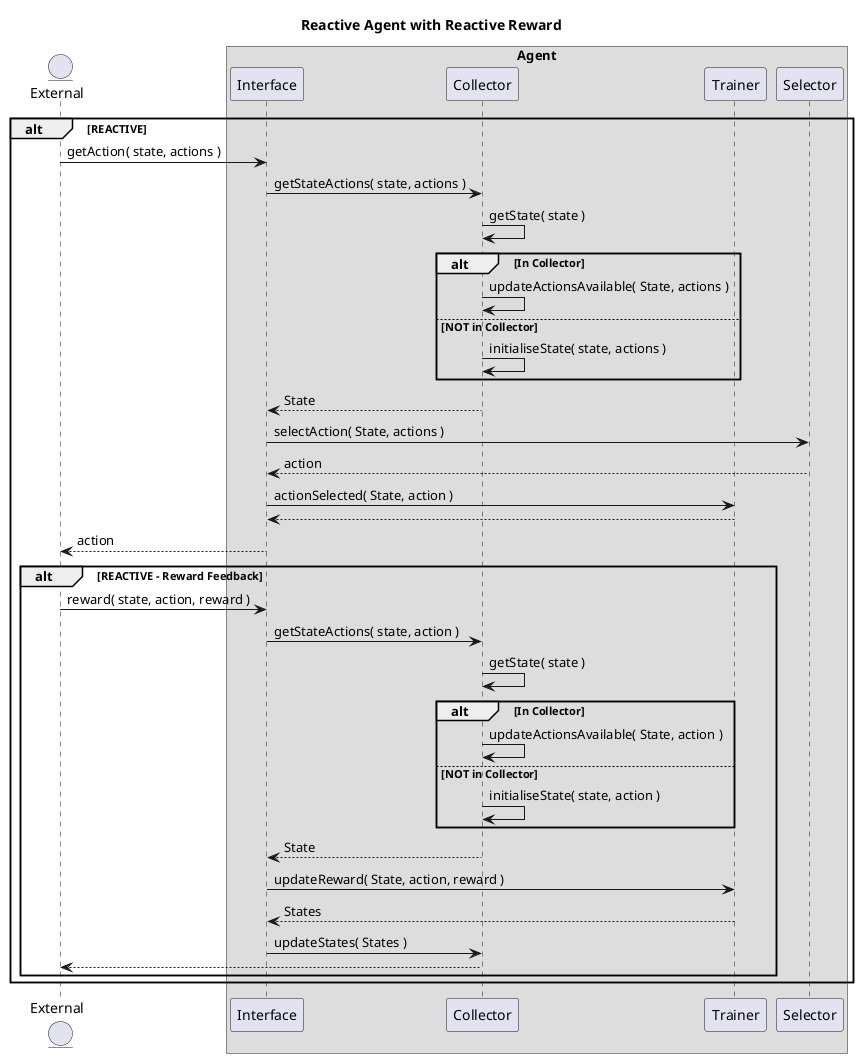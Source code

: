 @startuml

title Reactive Agent with Reactive Reward

entity External
box "Agent"
  participant Interface 
  participant Collector
  participant Trainer
  participant Selector 
end box

alt REACTIVE
  External    -> Interface : getAction( state, actions )
  Interface   -> Collector : getStateActions( state, actions )
  Collector   -> Collector : getState( state )

  alt In Collector
    Collector   -> Collector : updateActionsAvailable( State, actions )
  else NOT in Collector
    Collector   -> Collector : initialiseState( state, actions )
  end

  Interface    <-- Collector : State
  Interface     -> Selector  : selectAction( State, actions )
  Interface    <-- Selector  : action
  Interface     -> Trainer   : actionSelected( State, action )
  Interface    <-- Trainer
  External     <-- Interface : action

  alt REACTIVE - Reward Feedback
    External    -> Interface : reward( state, action, reward )
    Interface   -> Collector : getStateActions( state, action )
    Collector   -> Collector : getState( state )

    alt In Collector
      Collector   -> Collector : updateActionsAvailable( State, action )
    else NOT in Collector
      Collector   -> Collector : initialiseState( state, action )
    end

    Interface    <-- Collector : State
    Interface     -> Trainer   : updateReward( State, action, reward )
    Interface    <-- Trainer   : States
    Interface    ->  Collector : updateStates( States )
    External     <-- Collector
  end 
end

@enduml